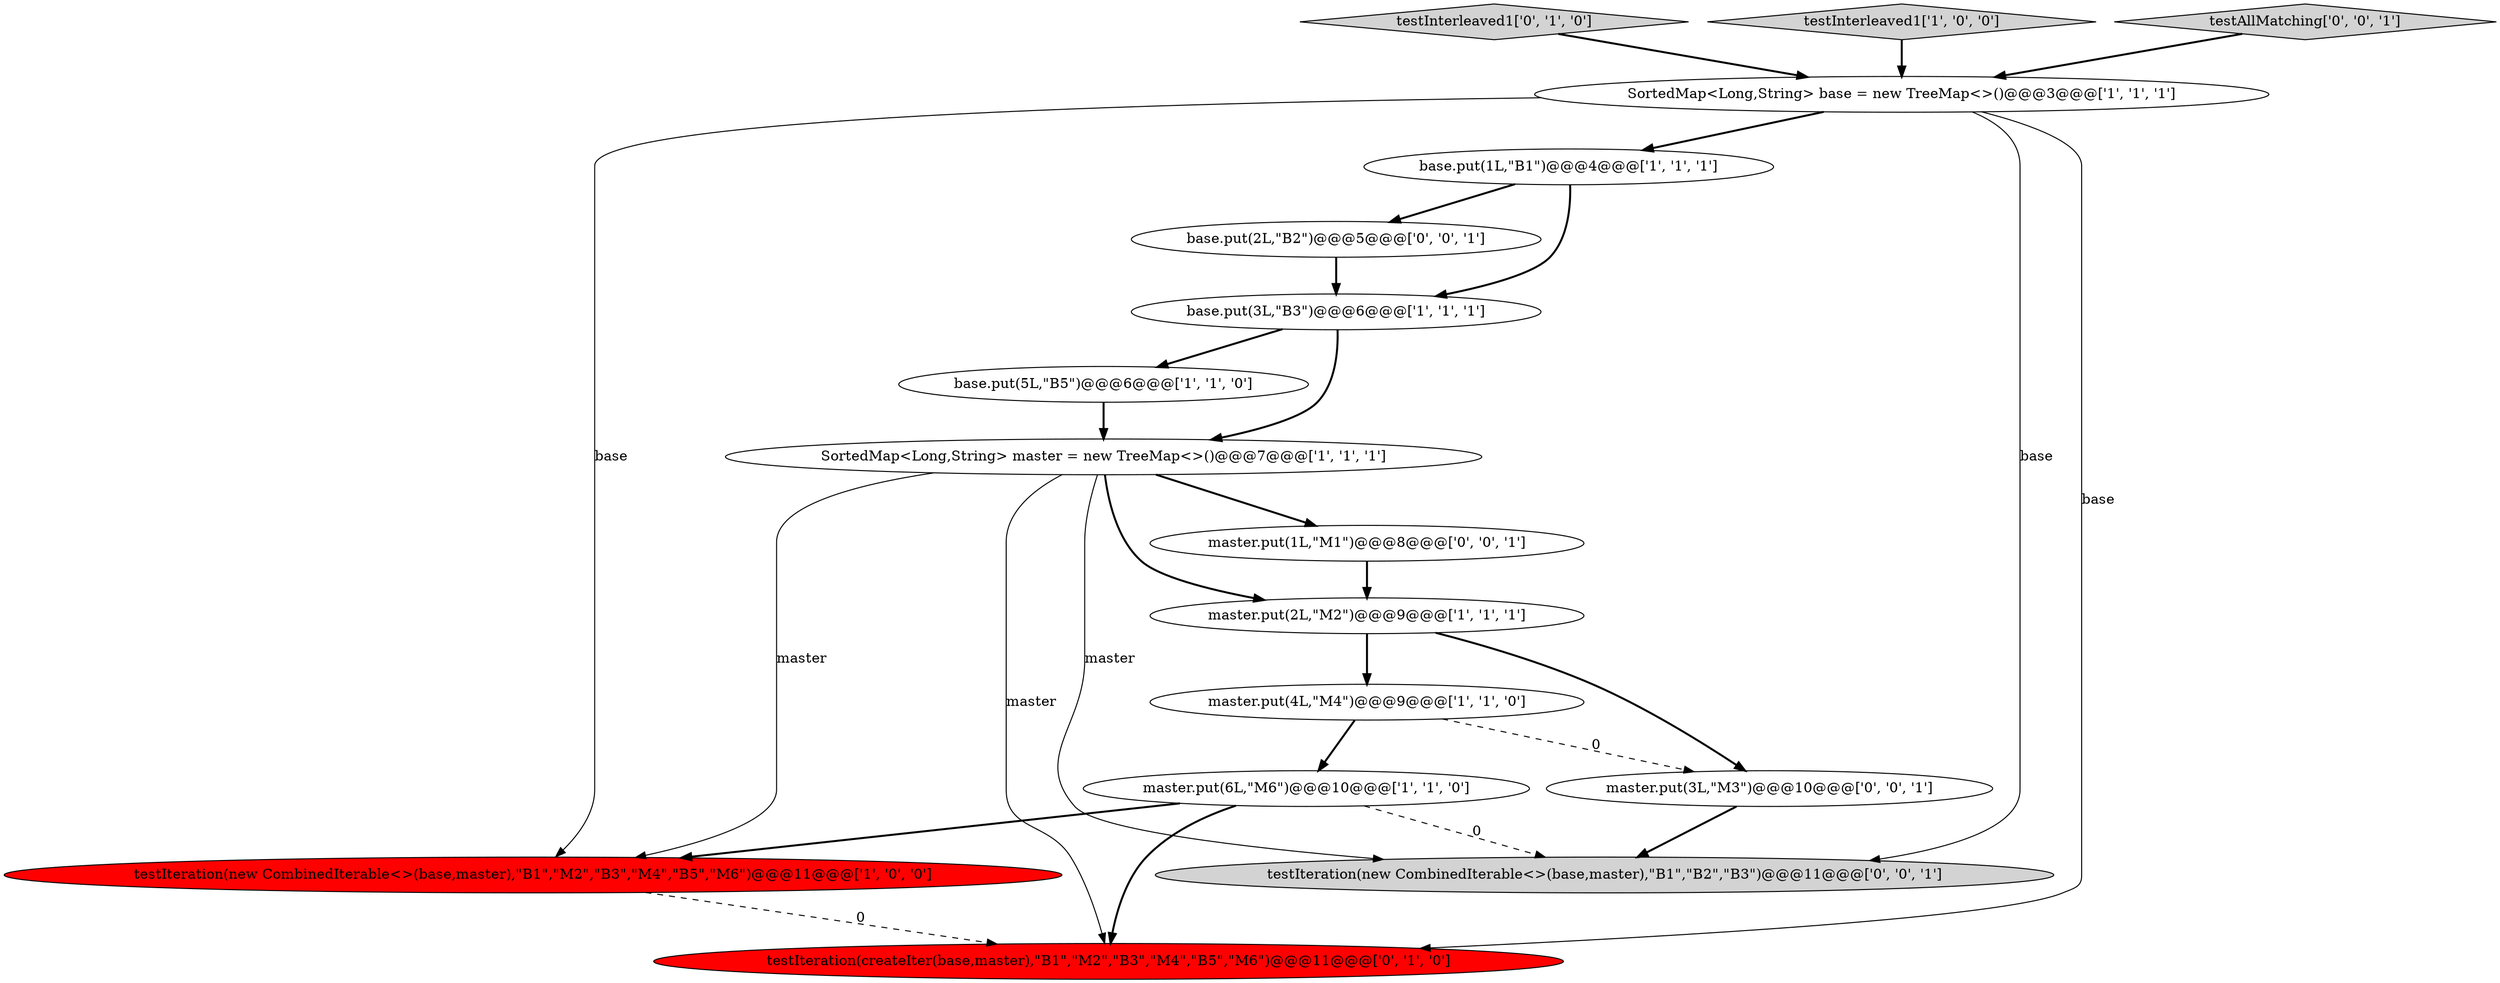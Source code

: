 digraph {
9 [style = filled, label = "base.put(5L,\"B5\")@@@6@@@['1', '1', '0']", fillcolor = white, shape = ellipse image = "AAA0AAABBB1BBB"];
16 [style = filled, label = "master.put(3L,\"M3\")@@@10@@@['0', '0', '1']", fillcolor = white, shape = ellipse image = "AAA0AAABBB3BBB"];
1 [style = filled, label = "testIteration(new CombinedIterable<>(base,master),\"B1\",\"M2\",\"B3\",\"M4\",\"B5\",\"M6\")@@@11@@@['1', '0', '0']", fillcolor = red, shape = ellipse image = "AAA1AAABBB1BBB"];
15 [style = filled, label = "base.put(2L,\"B2\")@@@5@@@['0', '0', '1']", fillcolor = white, shape = ellipse image = "AAA0AAABBB3BBB"];
0 [style = filled, label = "master.put(6L,\"M6\")@@@10@@@['1', '1', '0']", fillcolor = white, shape = ellipse image = "AAA0AAABBB1BBB"];
11 [style = filled, label = "testInterleaved1['0', '1', '0']", fillcolor = lightgray, shape = diamond image = "AAA0AAABBB2BBB"];
8 [style = filled, label = "base.put(3L,\"B3\")@@@6@@@['1', '1', '1']", fillcolor = white, shape = ellipse image = "AAA0AAABBB1BBB"];
2 [style = filled, label = "base.put(1L,\"B1\")@@@4@@@['1', '1', '1']", fillcolor = white, shape = ellipse image = "AAA0AAABBB1BBB"];
4 [style = filled, label = "testInterleaved1['1', '0', '0']", fillcolor = lightgray, shape = diamond image = "AAA0AAABBB1BBB"];
6 [style = filled, label = "master.put(4L,\"M4\")@@@9@@@['1', '1', '0']", fillcolor = white, shape = ellipse image = "AAA0AAABBB1BBB"];
14 [style = filled, label = "master.put(1L,\"M1\")@@@8@@@['0', '0', '1']", fillcolor = white, shape = ellipse image = "AAA0AAABBB3BBB"];
5 [style = filled, label = "SortedMap<Long,String> base = new TreeMap<>()@@@3@@@['1', '1', '1']", fillcolor = white, shape = ellipse image = "AAA0AAABBB1BBB"];
3 [style = filled, label = "master.put(2L,\"M2\")@@@9@@@['1', '1', '1']", fillcolor = white, shape = ellipse image = "AAA0AAABBB1BBB"];
13 [style = filled, label = "testAllMatching['0', '0', '1']", fillcolor = lightgray, shape = diamond image = "AAA0AAABBB3BBB"];
12 [style = filled, label = "testIteration(new CombinedIterable<>(base,master),\"B1\",\"B2\",\"B3\")@@@11@@@['0', '0', '1']", fillcolor = lightgray, shape = ellipse image = "AAA0AAABBB3BBB"];
7 [style = filled, label = "SortedMap<Long,String> master = new TreeMap<>()@@@7@@@['1', '1', '1']", fillcolor = white, shape = ellipse image = "AAA0AAABBB1BBB"];
10 [style = filled, label = "testIteration(createIter(base,master),\"B1\",\"M2\",\"B3\",\"M4\",\"B5\",\"M6\")@@@11@@@['0', '1', '0']", fillcolor = red, shape = ellipse image = "AAA1AAABBB2BBB"];
14->3 [style = bold, label=""];
7->12 [style = solid, label="master"];
7->10 [style = solid, label="master"];
3->6 [style = bold, label=""];
6->0 [style = bold, label=""];
1->10 [style = dashed, label="0"];
0->12 [style = dashed, label="0"];
3->16 [style = bold, label=""];
9->7 [style = bold, label=""];
7->1 [style = solid, label="master"];
5->1 [style = solid, label="base"];
7->3 [style = bold, label=""];
8->7 [style = bold, label=""];
7->14 [style = bold, label=""];
11->5 [style = bold, label=""];
5->2 [style = bold, label=""];
0->10 [style = bold, label=""];
6->16 [style = dashed, label="0"];
0->1 [style = bold, label=""];
2->15 [style = bold, label=""];
8->9 [style = bold, label=""];
13->5 [style = bold, label=""];
5->12 [style = solid, label="base"];
5->10 [style = solid, label="base"];
4->5 [style = bold, label=""];
16->12 [style = bold, label=""];
15->8 [style = bold, label=""];
2->8 [style = bold, label=""];
}
